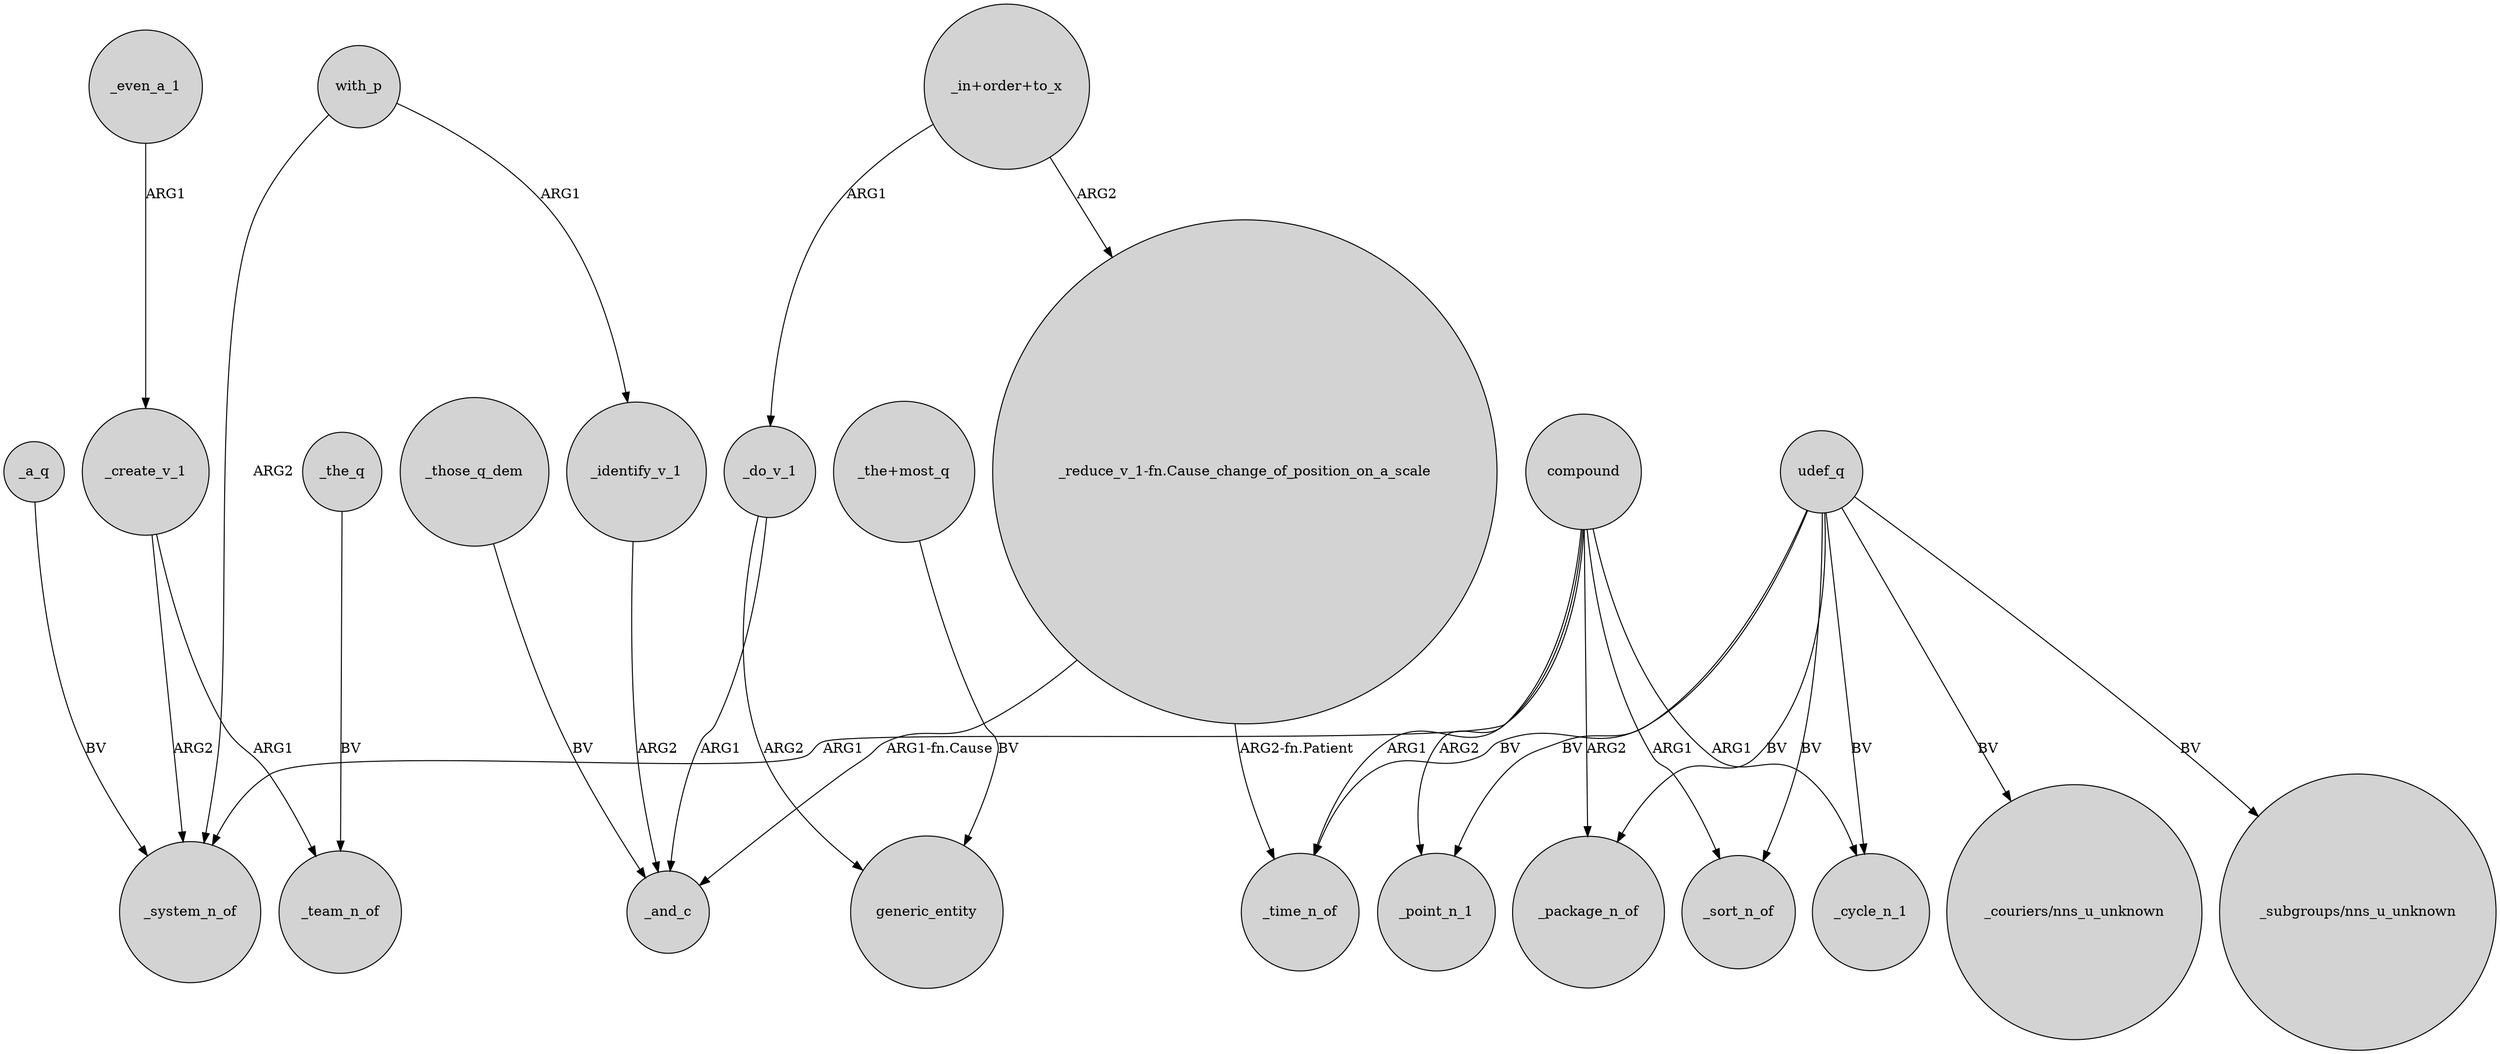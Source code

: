 digraph {
	node [shape=circle style=filled]
	_even_a_1 -> _create_v_1 [label=ARG1]
	"_reduce_v_1-fn.Cause_change_of_position_on_a_scale" -> _time_n_of [label="ARG2-fn.Patient"]
	_create_v_1 -> _system_n_of [label=ARG2]
	"_in+order+to_x" -> "_reduce_v_1-fn.Cause_change_of_position_on_a_scale" [label=ARG2]
	compound -> _time_n_of [label=ARG1]
	compound -> _system_n_of [label=ARG1]
	with_p -> _system_n_of [label=ARG2]
	udef_q -> _sort_n_of [label=BV]
	udef_q -> "_subgroups/nns_u_unknown" [label=BV]
	_identify_v_1 -> _and_c [label=ARG2]
	udef_q -> _cycle_n_1 [label=BV]
	udef_q -> "_couriers/nns_u_unknown" [label=BV]
	compound -> _point_n_1 [label=ARG2]
	_do_v_1 -> generic_entity [label=ARG2]
	udef_q -> _package_n_of [label=BV]
	_those_q_dem -> _and_c [label=BV]
	_do_v_1 -> _and_c [label=ARG1]
	udef_q -> _time_n_of [label=BV]
	"_in+order+to_x" -> _do_v_1 [label=ARG1]
	"_reduce_v_1-fn.Cause_change_of_position_on_a_scale" -> _and_c [label="ARG1-fn.Cause"]
	compound -> _cycle_n_1 [label=ARG1]
	_a_q -> _system_n_of [label=BV]
	_the_q -> _team_n_of [label=BV]
	compound -> _package_n_of [label=ARG2]
	with_p -> _identify_v_1 [label=ARG1]
	udef_q -> _point_n_1 [label=BV]
	"_the+most_q" -> generic_entity [label=BV]
	_create_v_1 -> _team_n_of [label=ARG1]
	compound -> _sort_n_of [label=ARG1]
}
